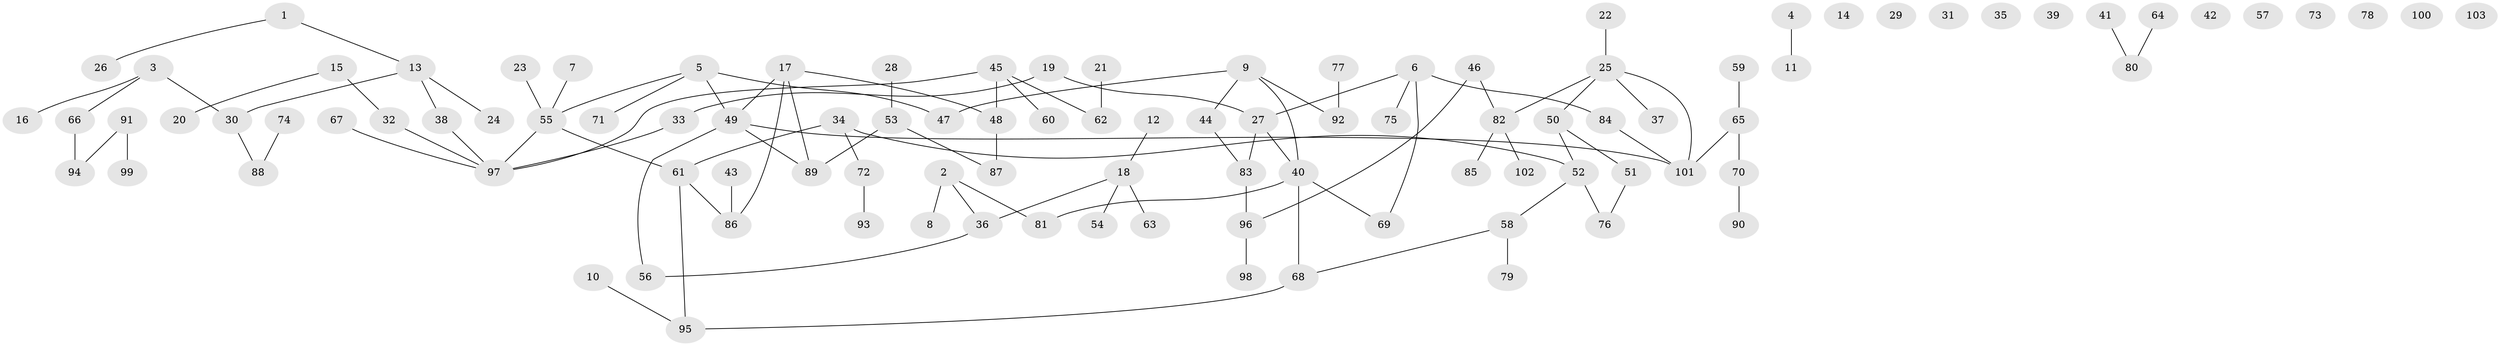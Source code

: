 // coarse degree distribution, {2: 0.3448275862068966, 3: 0.1724137931034483, 1: 0.27586206896551724, 4: 0.06896551724137931, 6: 0.06896551724137931, 8: 0.034482758620689655, 5: 0.034482758620689655}
// Generated by graph-tools (version 1.1) at 2025/35/03/04/25 23:35:55]
// undirected, 103 vertices, 103 edges
graph export_dot {
  node [color=gray90,style=filled];
  1;
  2;
  3;
  4;
  5;
  6;
  7;
  8;
  9;
  10;
  11;
  12;
  13;
  14;
  15;
  16;
  17;
  18;
  19;
  20;
  21;
  22;
  23;
  24;
  25;
  26;
  27;
  28;
  29;
  30;
  31;
  32;
  33;
  34;
  35;
  36;
  37;
  38;
  39;
  40;
  41;
  42;
  43;
  44;
  45;
  46;
  47;
  48;
  49;
  50;
  51;
  52;
  53;
  54;
  55;
  56;
  57;
  58;
  59;
  60;
  61;
  62;
  63;
  64;
  65;
  66;
  67;
  68;
  69;
  70;
  71;
  72;
  73;
  74;
  75;
  76;
  77;
  78;
  79;
  80;
  81;
  82;
  83;
  84;
  85;
  86;
  87;
  88;
  89;
  90;
  91;
  92;
  93;
  94;
  95;
  96;
  97;
  98;
  99;
  100;
  101;
  102;
  103;
  1 -- 13;
  1 -- 26;
  2 -- 8;
  2 -- 36;
  2 -- 81;
  3 -- 16;
  3 -- 30;
  3 -- 66;
  4 -- 11;
  5 -- 47;
  5 -- 49;
  5 -- 55;
  5 -- 71;
  6 -- 27;
  6 -- 69;
  6 -- 75;
  6 -- 84;
  7 -- 55;
  9 -- 40;
  9 -- 44;
  9 -- 47;
  9 -- 92;
  10 -- 95;
  12 -- 18;
  13 -- 24;
  13 -- 30;
  13 -- 38;
  15 -- 20;
  15 -- 32;
  17 -- 48;
  17 -- 49;
  17 -- 86;
  17 -- 89;
  18 -- 36;
  18 -- 54;
  18 -- 63;
  19 -- 27;
  19 -- 33;
  21 -- 62;
  22 -- 25;
  23 -- 55;
  25 -- 37;
  25 -- 50;
  25 -- 82;
  25 -- 101;
  27 -- 40;
  27 -- 83;
  28 -- 53;
  30 -- 88;
  32 -- 97;
  33 -- 97;
  34 -- 52;
  34 -- 61;
  34 -- 72;
  36 -- 56;
  38 -- 97;
  40 -- 68;
  40 -- 69;
  40 -- 81;
  41 -- 80;
  43 -- 86;
  44 -- 83;
  45 -- 48;
  45 -- 60;
  45 -- 62;
  45 -- 97;
  46 -- 82;
  46 -- 96;
  48 -- 87;
  49 -- 56;
  49 -- 89;
  49 -- 101;
  50 -- 51;
  50 -- 52;
  51 -- 76;
  52 -- 58;
  52 -- 76;
  53 -- 87;
  53 -- 89;
  55 -- 61;
  55 -- 97;
  58 -- 68;
  58 -- 79;
  59 -- 65;
  61 -- 86;
  61 -- 95;
  64 -- 80;
  65 -- 70;
  65 -- 101;
  66 -- 94;
  67 -- 97;
  68 -- 95;
  70 -- 90;
  72 -- 93;
  74 -- 88;
  77 -- 92;
  82 -- 85;
  82 -- 102;
  83 -- 96;
  84 -- 101;
  91 -- 94;
  91 -- 99;
  96 -- 98;
}
